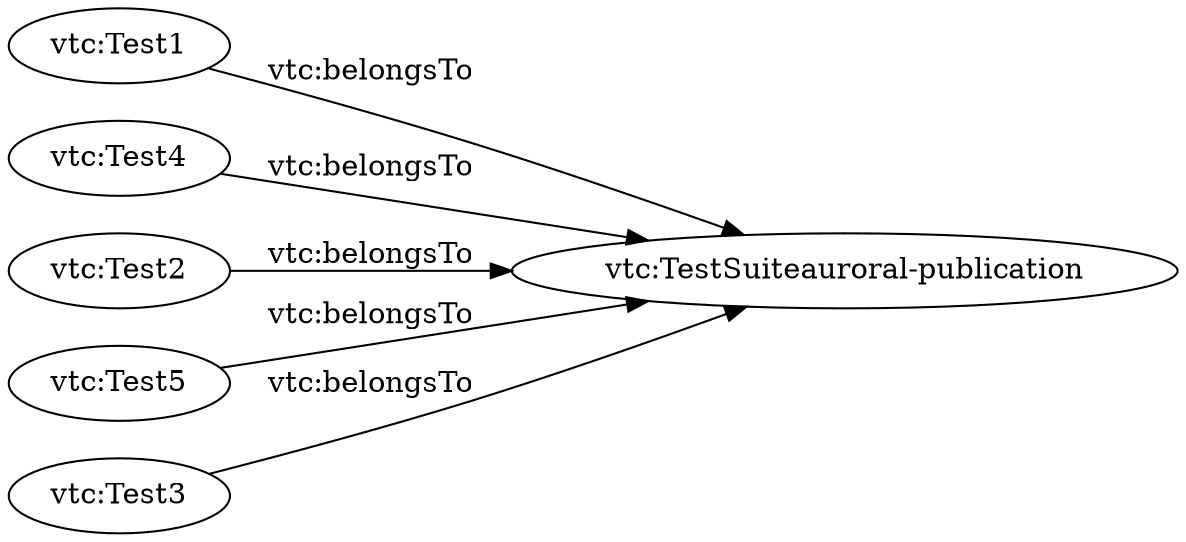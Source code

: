 digraph ar2dtool_diagram { 
rankdir=LR;
size="1501"
	"vtc:Test1" -> "vtc:TestSuiteauroral-publication" [ label = "vtc:belongsTo" ];
	"vtc:Test4" -> "vtc:TestSuiteauroral-publication" [ label = "vtc:belongsTo" ];
	"vtc:Test2" -> "vtc:TestSuiteauroral-publication" [ label = "vtc:belongsTo" ];
	"vtc:Test5" -> "vtc:TestSuiteauroral-publication" [ label = "vtc:belongsTo" ];
	"vtc:Test3" -> "vtc:TestSuiteauroral-publication" [ label = "vtc:belongsTo" ];

}

